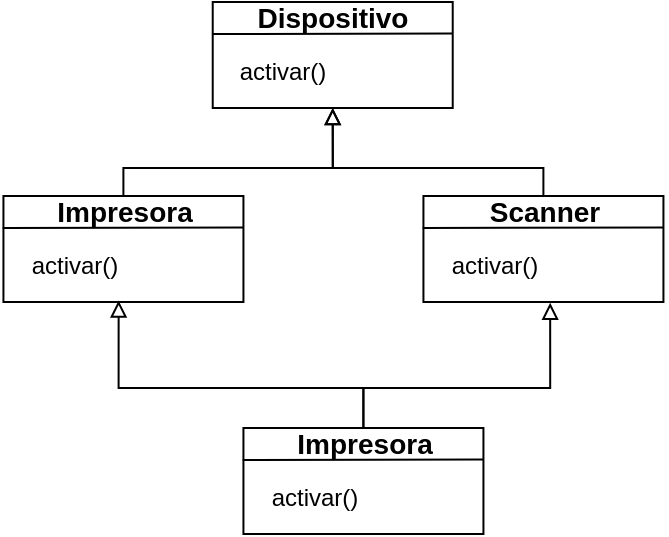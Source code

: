 <mxfile version="24.4.0" type="device">
  <diagram name="Página-1" id="L19OTduO0AOI4ZA9h_XW">
    <mxGraphModel dx="819" dy="482" grid="1" gridSize="10" guides="1" tooltips="1" connect="1" arrows="1" fold="1" page="1" pageScale="1" pageWidth="827" pageHeight="1169" math="0" shadow="0">
      <root>
        <mxCell id="0" />
        <mxCell id="1" parent="0" />
        <mxCell id="Uk2ax6wtL2UaENygIRCA-5" value="&lt;div&gt;&lt;br&gt;&lt;/div&gt;" style="rounded=0;whiteSpace=wrap;html=1;align=left;" parent="1" vertex="1">
          <mxGeometry x="220.36" y="317" width="120" height="53" as="geometry" />
        </mxCell>
        <mxCell id="Uk2ax6wtL2UaENygIRCA-7" value="&lt;b&gt;&lt;font style=&quot;font-size: 14px;&quot;&gt;Dispositivo&lt;/font&gt;&lt;/b&gt;" style="text;html=1;align=center;verticalAlign=middle;resizable=0;points=[];autosize=1;strokeColor=none;fillColor=none;spacing=-2;imageHeight=24;spacingTop=-4;" parent="1" vertex="1">
          <mxGeometry x="235.36" y="317" width="90" height="20" as="geometry" />
        </mxCell>
        <mxCell id="Uk2ax6wtL2UaENygIRCA-8" value="" style="endArrow=none;html=1;rounded=0;exitX=-0.003;exitY=0.303;exitDx=0;exitDy=0;entryX=0.999;entryY=0.296;entryDx=0;entryDy=0;entryPerimeter=0;exitPerimeter=0;" parent="1" source="Uk2ax6wtL2UaENygIRCA-5" target="Uk2ax6wtL2UaENygIRCA-5" edge="1">
          <mxGeometry width="50" height="50" relative="1" as="geometry">
            <mxPoint x="320.36" y="437" as="sourcePoint" />
            <mxPoint x="370.36" y="387" as="targetPoint" />
          </mxGeometry>
        </mxCell>
        <mxCell id="ymBjDi4vlmLyHUowshKB-1" value="activar()" style="text;html=1;align=center;verticalAlign=middle;resizable=0;points=[];autosize=1;strokeColor=none;fillColor=none;" vertex="1" parent="1">
          <mxGeometry x="220.36" y="337" width="70" height="30" as="geometry" />
        </mxCell>
        <mxCell id="ymBjDi4vlmLyHUowshKB-2" value="&lt;div&gt;&lt;br&gt;&lt;/div&gt;" style="rounded=0;whiteSpace=wrap;html=1;align=left;" vertex="1" parent="1">
          <mxGeometry x="115.72" y="414" width="120" height="53" as="geometry" />
        </mxCell>
        <mxCell id="ymBjDi4vlmLyHUowshKB-15" style="edgeStyle=orthogonalEdgeStyle;rounded=0;orthogonalLoop=1;jettySize=auto;html=1;entryX=0.5;entryY=1;entryDx=0;entryDy=0;endArrow=block;endFill=0;" edge="1" parent="1" source="ymBjDi4vlmLyHUowshKB-4" target="Uk2ax6wtL2UaENygIRCA-5">
          <mxGeometry relative="1" as="geometry">
            <Array as="points">
              <mxPoint x="176" y="400" />
              <mxPoint x="280" y="400" />
            </Array>
          </mxGeometry>
        </mxCell>
        <mxCell id="ymBjDi4vlmLyHUowshKB-4" value="&lt;b&gt;&lt;font style=&quot;font-size: 14px;&quot;&gt;Impresora&lt;/font&gt;&lt;/b&gt;" style="text;html=1;align=center;verticalAlign=middle;resizable=0;points=[];autosize=1;strokeColor=none;fillColor=none;spacing=-2;imageHeight=24;spacingTop=-4;" vertex="1" parent="1">
          <mxGeometry x="135.72" y="414" width="80" height="20" as="geometry" />
        </mxCell>
        <mxCell id="ymBjDi4vlmLyHUowshKB-5" value="" style="endArrow=none;html=1;rounded=0;exitX=-0.003;exitY=0.303;exitDx=0;exitDy=0;entryX=0.999;entryY=0.296;entryDx=0;entryDy=0;entryPerimeter=0;exitPerimeter=0;elbow=vertical;" edge="1" source="ymBjDi4vlmLyHUowshKB-2" target="ymBjDi4vlmLyHUowshKB-2" parent="1">
          <mxGeometry width="50" height="50" relative="1" as="geometry">
            <mxPoint x="215.72" y="534" as="sourcePoint" />
            <mxPoint x="265.72" y="484" as="targetPoint" />
          </mxGeometry>
        </mxCell>
        <mxCell id="ymBjDi4vlmLyHUowshKB-6" value="activar()" style="text;html=1;align=center;verticalAlign=middle;resizable=0;points=[];autosize=1;strokeColor=none;fillColor=none;" vertex="1" parent="1">
          <mxGeometry x="115.72" y="434" width="70" height="30" as="geometry" />
        </mxCell>
        <mxCell id="ymBjDi4vlmLyHUowshKB-7" value="&lt;div&gt;&lt;br&gt;&lt;/div&gt;" style="rounded=0;whiteSpace=wrap;html=1;align=left;" vertex="1" parent="1">
          <mxGeometry x="325.72" y="414" width="120" height="53" as="geometry" />
        </mxCell>
        <mxCell id="ymBjDi4vlmLyHUowshKB-17" style="edgeStyle=orthogonalEdgeStyle;rounded=0;orthogonalLoop=1;jettySize=auto;html=1;entryX=0.5;entryY=1;entryDx=0;entryDy=0;strokeColor=default;align=center;verticalAlign=middle;fontFamily=Helvetica;fontSize=11;fontColor=default;labelBackgroundColor=default;endArrow=block;endFill=0;" edge="1" parent="1" source="ymBjDi4vlmLyHUowshKB-8" target="Uk2ax6wtL2UaENygIRCA-5">
          <mxGeometry relative="1" as="geometry">
            <Array as="points">
              <mxPoint x="386" y="400" />
              <mxPoint x="280" y="400" />
            </Array>
          </mxGeometry>
        </mxCell>
        <mxCell id="ymBjDi4vlmLyHUowshKB-8" value="&lt;b&gt;&lt;font style=&quot;font-size: 14px;&quot;&gt;Scanner&lt;/font&gt;&lt;/b&gt;" style="text;html=1;align=center;verticalAlign=middle;resizable=0;points=[];autosize=1;strokeColor=none;fillColor=none;spacing=-2;imageHeight=24;spacingTop=-4;" vertex="1" parent="1">
          <mxGeometry x="350.72" y="414" width="70" height="20" as="geometry" />
        </mxCell>
        <mxCell id="ymBjDi4vlmLyHUowshKB-9" value="" style="endArrow=none;html=1;rounded=0;exitX=-0.003;exitY=0.303;exitDx=0;exitDy=0;entryX=0.999;entryY=0.296;entryDx=0;entryDy=0;entryPerimeter=0;exitPerimeter=0;" edge="1" source="ymBjDi4vlmLyHUowshKB-7" target="ymBjDi4vlmLyHUowshKB-7" parent="1">
          <mxGeometry width="50" height="50" relative="1" as="geometry">
            <mxPoint x="425.72" y="534" as="sourcePoint" />
            <mxPoint x="475.72" y="484" as="targetPoint" />
          </mxGeometry>
        </mxCell>
        <mxCell id="ymBjDi4vlmLyHUowshKB-10" value="activar()" style="text;html=1;align=center;verticalAlign=middle;resizable=0;points=[];autosize=1;strokeColor=none;fillColor=none;" vertex="1" parent="1">
          <mxGeometry x="325.72" y="434" width="70" height="30" as="geometry" />
        </mxCell>
        <mxCell id="ymBjDi4vlmLyHUowshKB-11" value="&lt;div&gt;&lt;br&gt;&lt;/div&gt;" style="rounded=0;whiteSpace=wrap;html=1;align=left;" vertex="1" parent="1">
          <mxGeometry x="235.72" y="530" width="120" height="53" as="geometry" />
        </mxCell>
        <mxCell id="ymBjDi4vlmLyHUowshKB-12" value="&lt;b&gt;&lt;font style=&quot;font-size: 14px;&quot;&gt;Impresora&lt;/font&gt;&lt;/b&gt;" style="text;html=1;align=center;verticalAlign=middle;resizable=0;points=[];autosize=1;strokeColor=none;fillColor=none;spacing=-2;imageHeight=24;spacingTop=-4;" vertex="1" parent="1">
          <mxGeometry x="255.72" y="530" width="80" height="20" as="geometry" />
        </mxCell>
        <mxCell id="ymBjDi4vlmLyHUowshKB-13" value="" style="endArrow=none;html=1;rounded=0;exitX=-0.003;exitY=0.303;exitDx=0;exitDy=0;entryX=0.999;entryY=0.296;entryDx=0;entryDy=0;entryPerimeter=0;exitPerimeter=0;elbow=vertical;" edge="1" source="ymBjDi4vlmLyHUowshKB-11" target="ymBjDi4vlmLyHUowshKB-11" parent="1">
          <mxGeometry width="50" height="50" relative="1" as="geometry">
            <mxPoint x="335.72" y="650" as="sourcePoint" />
            <mxPoint x="385.72" y="600" as="targetPoint" />
          </mxGeometry>
        </mxCell>
        <mxCell id="ymBjDi4vlmLyHUowshKB-14" value="activar()" style="text;html=1;align=center;verticalAlign=middle;resizable=0;points=[];autosize=1;strokeColor=none;fillColor=none;" vertex="1" parent="1">
          <mxGeometry x="235.72" y="550" width="70" height="30" as="geometry" />
        </mxCell>
        <mxCell id="ymBjDi4vlmLyHUowshKB-18" style="edgeStyle=orthogonalEdgeStyle;rounded=0;orthogonalLoop=1;jettySize=auto;html=1;entryX=0.48;entryY=0.987;entryDx=0;entryDy=0;entryPerimeter=0;strokeColor=default;align=center;verticalAlign=middle;fontFamily=Helvetica;fontSize=11;fontColor=default;labelBackgroundColor=default;endArrow=block;endFill=0;" edge="1" parent="1" source="ymBjDi4vlmLyHUowshKB-12" target="ymBjDi4vlmLyHUowshKB-2">
          <mxGeometry relative="1" as="geometry">
            <Array as="points">
              <mxPoint x="296" y="510" />
              <mxPoint x="173" y="510" />
            </Array>
          </mxGeometry>
        </mxCell>
        <mxCell id="ymBjDi4vlmLyHUowshKB-20" style="edgeStyle=orthogonalEdgeStyle;rounded=0;orthogonalLoop=1;jettySize=auto;html=1;entryX=0.528;entryY=1.007;entryDx=0;entryDy=0;entryPerimeter=0;strokeColor=default;align=center;verticalAlign=middle;fontFamily=Helvetica;fontSize=11;fontColor=default;labelBackgroundColor=default;endArrow=block;endFill=0;" edge="1" parent="1" source="ymBjDi4vlmLyHUowshKB-12" target="ymBjDi4vlmLyHUowshKB-7">
          <mxGeometry relative="1" as="geometry">
            <Array as="points">
              <mxPoint x="296" y="510" />
              <mxPoint x="389" y="510" />
            </Array>
          </mxGeometry>
        </mxCell>
      </root>
    </mxGraphModel>
  </diagram>
</mxfile>
